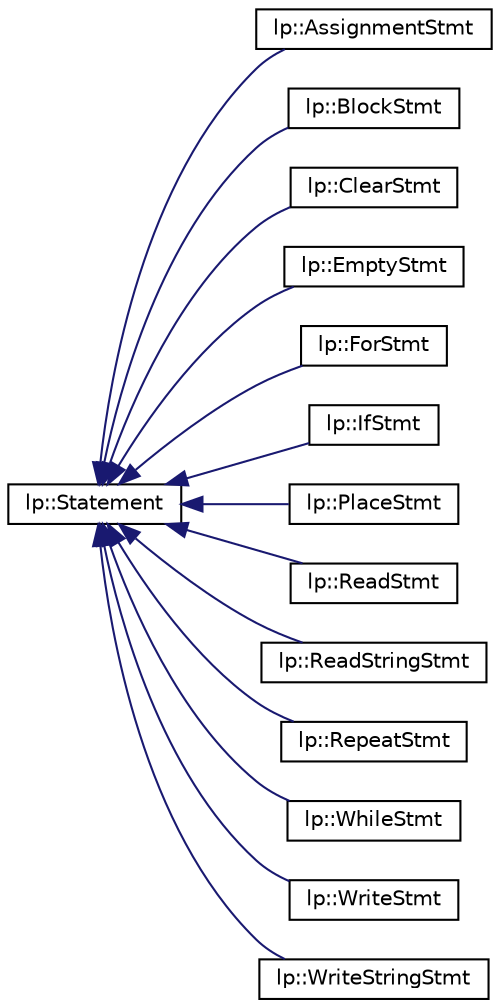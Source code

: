 digraph "Graphical Class Hierarchy"
{
  edge [fontname="Helvetica",fontsize="10",labelfontname="Helvetica",labelfontsize="10"];
  node [fontname="Helvetica",fontsize="10",shape=record];
  rankdir="LR";
  Node0 [label="lp::Statement",height=0.2,width=0.4,color="black", fillcolor="white", style="filled",URL="$classlp_1_1Statement.html",tooltip="Definition of atributes and methods of Statement class. "];
  Node0 -> Node1 [dir="back",color="midnightblue",fontsize="10",style="solid",fontname="Helvetica"];
  Node1 [label="lp::AssignmentStmt",height=0.2,width=0.4,color="black", fillcolor="white", style="filled",URL="$classlp_1_1AssignmentStmt.html",tooltip="Definition of atributes and methods of AssignmentStmt class. "];
  Node0 -> Node2 [dir="back",color="midnightblue",fontsize="10",style="solid",fontname="Helvetica"];
  Node2 [label="lp::BlockStmt",height=0.2,width=0.4,color="black", fillcolor="white", style="filled",URL="$classlp_1_1BlockStmt.html",tooltip="Definition of atributes and methods of BlockStmt class. "];
  Node0 -> Node3 [dir="back",color="midnightblue",fontsize="10",style="solid",fontname="Helvetica"];
  Node3 [label="lp::ClearStmt",height=0.2,width=0.4,color="black", fillcolor="white", style="filled",URL="$classlp_1_1ClearStmt.html",tooltip="Definition of atributes and methods of ClearStmt class. "];
  Node0 -> Node4 [dir="back",color="midnightblue",fontsize="10",style="solid",fontname="Helvetica"];
  Node4 [label="lp::EmptyStmt",height=0.2,width=0.4,color="black", fillcolor="white", style="filled",URL="$classlp_1_1EmptyStmt.html",tooltip="Definition of atributes and methods of EmptyStmt class. "];
  Node0 -> Node5 [dir="back",color="midnightblue",fontsize="10",style="solid",fontname="Helvetica"];
  Node5 [label="lp::ForStmt",height=0.2,width=0.4,color="black", fillcolor="white", style="filled",URL="$classlp_1_1ForStmt.html",tooltip="Definition of atributes and methods of ForStmt class. "];
  Node0 -> Node6 [dir="back",color="midnightblue",fontsize="10",style="solid",fontname="Helvetica"];
  Node6 [label="lp::IfStmt",height=0.2,width=0.4,color="black", fillcolor="white", style="filled",URL="$classlp_1_1IfStmt.html",tooltip="Definition of atributes and methods of IfStmt class. "];
  Node0 -> Node7 [dir="back",color="midnightblue",fontsize="10",style="solid",fontname="Helvetica"];
  Node7 [label="lp::PlaceStmt",height=0.2,width=0.4,color="black", fillcolor="white", style="filled",URL="$classlp_1_1PlaceStmt.html",tooltip="Definition of atributes and methods of PlaceStmt class. "];
  Node0 -> Node8 [dir="back",color="midnightblue",fontsize="10",style="solid",fontname="Helvetica"];
  Node8 [label="lp::ReadStmt",height=0.2,width=0.4,color="black", fillcolor="white", style="filled",URL="$classlp_1_1ReadStmt.html",tooltip="Definition of atributes and methods of ReadStmt class. "];
  Node0 -> Node9 [dir="back",color="midnightblue",fontsize="10",style="solid",fontname="Helvetica"];
  Node9 [label="lp::ReadStringStmt",height=0.2,width=0.4,color="black", fillcolor="white", style="filled",URL="$classlp_1_1ReadStringStmt.html",tooltip="Definition of atributes and methods of ReadStringStmt class. "];
  Node0 -> Node10 [dir="back",color="midnightblue",fontsize="10",style="solid",fontname="Helvetica"];
  Node10 [label="lp::RepeatStmt",height=0.2,width=0.4,color="black", fillcolor="white", style="filled",URL="$classlp_1_1RepeatStmt.html",tooltip="Definition of atributes and methods of RepeatStmt class. "];
  Node0 -> Node11 [dir="back",color="midnightblue",fontsize="10",style="solid",fontname="Helvetica"];
  Node11 [label="lp::WhileStmt",height=0.2,width=0.4,color="black", fillcolor="white", style="filled",URL="$classlp_1_1WhileStmt.html",tooltip="Definition of atributes and methods of WhileStmt class. "];
  Node0 -> Node12 [dir="back",color="midnightblue",fontsize="10",style="solid",fontname="Helvetica"];
  Node12 [label="lp::WriteStmt",height=0.2,width=0.4,color="black", fillcolor="white", style="filled",URL="$classlp_1_1WriteStmt.html",tooltip="Definition of atributes and methods of WriteStmt class. "];
  Node0 -> Node13 [dir="back",color="midnightblue",fontsize="10",style="solid",fontname="Helvetica"];
  Node13 [label="lp::WriteStringStmt",height=0.2,width=0.4,color="black", fillcolor="white", style="filled",URL="$classlp_1_1WriteStringStmt.html",tooltip="Definition of atributes and methods of WriteStringStmt class. "];
}
